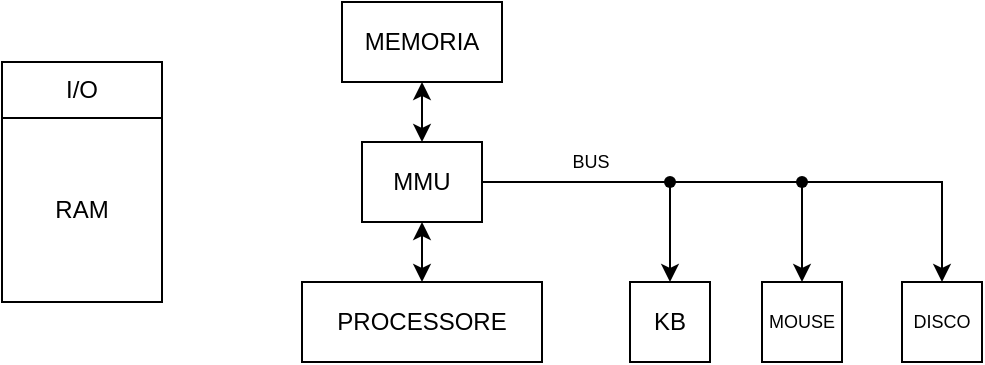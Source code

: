<mxfile>
    <diagram id="nRPu_BRicgeeGe9oTn8K" name="Pagina-1">
        <mxGraphModel dx="442" dy="317" grid="1" gridSize="10" guides="1" tooltips="1" connect="1" arrows="1" fold="1" page="1" pageScale="1" pageWidth="827" pageHeight="1169" math="0" shadow="0">
            <root>
                <mxCell id="0"/>
                <mxCell id="1" parent="0"/>
                <mxCell id="3" value="" style="shape=table;startSize=0;container=1;collapsible=0;childLayout=tableLayout;" vertex="1" parent="1">
                    <mxGeometry x="80" y="80" width="80" height="120" as="geometry"/>
                </mxCell>
                <mxCell id="4" value="" style="shape=tableRow;horizontal=0;startSize=0;swimlaneHead=0;swimlaneBody=0;top=0;left=0;bottom=0;right=0;collapsible=0;dropTarget=0;fillColor=none;points=[[0,0.5],[1,0.5]];portConstraint=eastwest;" vertex="1" parent="3">
                    <mxGeometry width="80" height="28" as="geometry"/>
                </mxCell>
                <mxCell id="5" value="I/O" style="shape=partialRectangle;html=1;whiteSpace=wrap;connectable=0;overflow=hidden;fillColor=none;top=0;left=0;bottom=0;right=0;pointerEvents=1;" vertex="1" parent="4">
                    <mxGeometry width="80" height="28" as="geometry">
                        <mxRectangle width="80" height="28" as="alternateBounds"/>
                    </mxGeometry>
                </mxCell>
                <mxCell id="6" value="" style="shape=tableRow;horizontal=0;startSize=0;swimlaneHead=0;swimlaneBody=0;top=0;left=0;bottom=0;right=0;collapsible=0;dropTarget=0;fillColor=none;points=[[0,0.5],[1,0.5]];portConstraint=eastwest;" vertex="1" parent="3">
                    <mxGeometry y="28" width="80" height="92" as="geometry"/>
                </mxCell>
                <mxCell id="7" value="RAM" style="shape=partialRectangle;html=1;whiteSpace=wrap;connectable=0;overflow=hidden;fillColor=none;top=0;left=0;bottom=0;right=0;pointerEvents=1;" vertex="1" parent="6">
                    <mxGeometry width="80" height="92" as="geometry">
                        <mxRectangle width="80" height="92" as="alternateBounds"/>
                    </mxGeometry>
                </mxCell>
                <mxCell id="11" style="edgeStyle=none;html=1;exitX=0.5;exitY=1;exitDx=0;exitDy=0;entryX=0.5;entryY=0;entryDx=0;entryDy=0;startArrow=classic;startFill=1;" edge="1" parent="1" source="8" target="10">
                    <mxGeometry relative="1" as="geometry"/>
                </mxCell>
                <mxCell id="8" value="MEMORIA" style="rounded=0;whiteSpace=wrap;html=1;" vertex="1" parent="1">
                    <mxGeometry x="250" y="50" width="80" height="40" as="geometry"/>
                </mxCell>
                <mxCell id="9" value="PROCESSORE" style="rounded=0;whiteSpace=wrap;html=1;" vertex="1" parent="1">
                    <mxGeometry x="230" y="190" width="120" height="40" as="geometry"/>
                </mxCell>
                <mxCell id="12" style="edgeStyle=none;html=1;exitX=0.5;exitY=1;exitDx=0;exitDy=0;entryX=0.5;entryY=0;entryDx=0;entryDy=0;startArrow=classic;startFill=1;" edge="1" parent="1" source="10" target="9">
                    <mxGeometry relative="1" as="geometry"/>
                </mxCell>
                <mxCell id="19" style="edgeStyle=none;html=1;exitX=1;exitY=0.5;exitDx=0;exitDy=0;entryX=0.039;entryY=0.578;entryDx=0;entryDy=0;entryPerimeter=0;fontSize=9;startArrow=none;startFill=0;endArrow=none;endFill=0;" edge="1" parent="1" source="10" target="13">
                    <mxGeometry relative="1" as="geometry"/>
                </mxCell>
                <mxCell id="10" value="MMU" style="rounded=0;whiteSpace=wrap;html=1;" vertex="1" parent="1">
                    <mxGeometry x="260" y="120" width="60" height="40" as="geometry"/>
                </mxCell>
                <mxCell id="20" style="edgeStyle=none;html=1;entryX=-0.083;entryY=0.511;entryDx=0;entryDy=0;entryPerimeter=0;fontSize=9;startArrow=none;startFill=0;endArrow=none;endFill=0;" edge="1" parent="1" source="13" target="14">
                    <mxGeometry relative="1" as="geometry"/>
                </mxCell>
                <mxCell id="23" style="edgeStyle=orthogonalEdgeStyle;html=1;entryX=0.5;entryY=0;entryDx=0;entryDy=0;fontSize=9;startArrow=none;startFill=0;" edge="1" parent="1" source="13" target="16">
                    <mxGeometry relative="1" as="geometry"/>
                </mxCell>
                <mxCell id="13" value="" style="shape=waypoint;sketch=0;fillStyle=solid;size=6;pointerEvents=1;points=[];fillColor=none;resizable=0;rotatable=0;perimeter=centerPerimeter;snapToPoint=1;fontSize=12;" vertex="1" parent="1">
                    <mxGeometry x="404" y="130" width="20" height="20" as="geometry"/>
                </mxCell>
                <mxCell id="21" style="edgeStyle=orthogonalEdgeStyle;html=1;entryX=0.5;entryY=0;entryDx=0;entryDy=0;fontSize=9;startArrow=none;startFill=0;rounded=0;" edge="1" parent="1" source="14" target="18">
                    <mxGeometry relative="1" as="geometry"/>
                </mxCell>
                <mxCell id="22" style="edgeStyle=orthogonalEdgeStyle;html=1;entryX=0.5;entryY=0;entryDx=0;entryDy=0;fontSize=9;startArrow=none;startFill=0;" edge="1" parent="1" source="14" target="17">
                    <mxGeometry relative="1" as="geometry"/>
                </mxCell>
                <mxCell id="14" value="" style="shape=waypoint;sketch=0;fillStyle=solid;size=6;pointerEvents=1;points=[];fillColor=none;resizable=0;rotatable=0;perimeter=centerPerimeter;snapToPoint=1;fontSize=12;" vertex="1" parent="1">
                    <mxGeometry x="470" y="130" width="20" height="20" as="geometry"/>
                </mxCell>
                <mxCell id="16" value="KB" style="whiteSpace=wrap;html=1;aspect=fixed;" vertex="1" parent="1">
                    <mxGeometry x="394" y="190" width="40" height="40" as="geometry"/>
                </mxCell>
                <mxCell id="17" value="&lt;font style=&quot;font-size: 9px;&quot;&gt;MOUSE&lt;/font&gt;" style="whiteSpace=wrap;html=1;aspect=fixed;fontSize=9;" vertex="1" parent="1">
                    <mxGeometry x="460" y="190" width="40" height="40" as="geometry"/>
                </mxCell>
                <mxCell id="18" value="DISCO" style="whiteSpace=wrap;html=1;aspect=fixed;fontSize=9;" vertex="1" parent="1">
                    <mxGeometry x="530" y="190" width="40" height="40" as="geometry"/>
                </mxCell>
                <mxCell id="24" value="BUS" style="text;html=1;align=center;verticalAlign=middle;resizable=0;points=[];autosize=1;strokeColor=none;fillColor=none;fontSize=9;" vertex="1" parent="1">
                    <mxGeometry x="354" y="120" width="40" height="20" as="geometry"/>
                </mxCell>
            </root>
        </mxGraphModel>
    </diagram>
</mxfile>